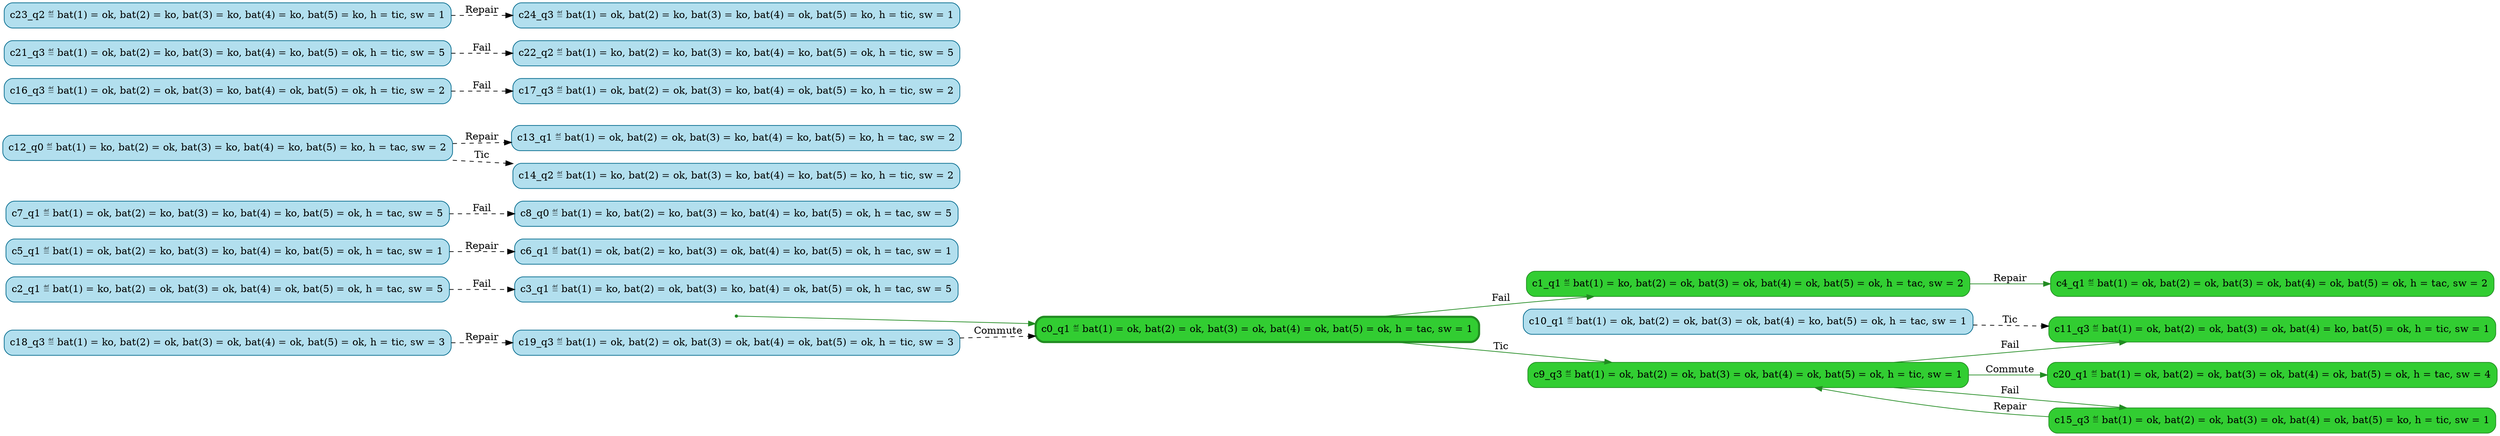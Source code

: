 digraph g {

	rankdir="LR"

	__invisible__[shape="point", color="forestgreen"]
	c0_q1[label="c0_q1 ≝ bat(1) = ok, bat(2) = ok, bat(3) = ok, bat(4) = ok, bat(5) = ok, h = tac, sw = 1", shape="box", style="rounded, filled", color="forestgreen", fillcolor="limegreen", penwidth=3] // Initial
	c1_q1[label="c1_q1 ≝ bat(1) = ko, bat(2) = ok, bat(3) = ok, bat(4) = ok, bat(5) = ok, h = tac, sw = 2", shape="box", style="rounded, filled", color="forestgreen", fillcolor="limegreen"]
	c4_q1[label="c4_q1 ≝ bat(1) = ok, bat(2) = ok, bat(3) = ok, bat(4) = ok, bat(5) = ok, h = tac, sw = 2", shape="box", style="rounded, filled", color="forestgreen", fillcolor="limegreen"]
	c9_q3[label="c9_q3 ≝ bat(1) = ok, bat(2) = ok, bat(3) = ok, bat(4) = ok, bat(5) = ok, h = tic, sw = 1", shape="box", style="rounded, filled", color="forestgreen", fillcolor="limegreen"]
	c15_q3[label="c15_q3 ≝ bat(1) = ok, bat(2) = ok, bat(3) = ok, bat(4) = ok, bat(5) = ko, h = tic, sw = 1", shape="box", style="rounded, filled", color="forestgreen", fillcolor="limegreen"]
	c11_q3[label="c11_q3 ≝ bat(1) = ok, bat(2) = ok, bat(3) = ok, bat(4) = ko, bat(5) = ok, h = tic, sw = 1", shape="box", style="rounded, filled", color="forestgreen", fillcolor="limegreen"]
	c20_q1[label="c20_q1 ≝ bat(1) = ok, bat(2) = ok, bat(3) = ok, bat(4) = ok, bat(5) = ok, h = tac, sw = 4", shape="box", style="rounded, filled", color="forestgreen", fillcolor="limegreen"]
	c2_q1[label="c2_q1 ≝ bat(1) = ko, bat(2) = ok, bat(3) = ok, bat(4) = ok, bat(5) = ok, h = tac, sw = 5", shape="box", style="rounded, filled", color="deepskyblue4", fillcolor="lightblue2"]
	c3_q1[label="c3_q1 ≝ bat(1) = ko, bat(2) = ok, bat(3) = ko, bat(4) = ok, bat(5) = ok, h = tac, sw = 5", shape="box", style="rounded, filled", color="deepskyblue4", fillcolor="lightblue2"]
	c5_q1[label="c5_q1 ≝ bat(1) = ok, bat(2) = ko, bat(3) = ko, bat(4) = ko, bat(5) = ok, h = tac, sw = 1", shape="box", style="rounded, filled", color="deepskyblue4", fillcolor="lightblue2"]
	c6_q1[label="c6_q1 ≝ bat(1) = ok, bat(2) = ko, bat(3) = ok, bat(4) = ko, bat(5) = ok, h = tac, sw = 1", shape="box", style="rounded, filled", color="deepskyblue4", fillcolor="lightblue2"]
	c7_q1[label="c7_q1 ≝ bat(1) = ok, bat(2) = ko, bat(3) = ko, bat(4) = ko, bat(5) = ok, h = tac, sw = 5", shape="box", style="rounded, filled", color="deepskyblue4", fillcolor="lightblue2"]
	c8_q0[label="c8_q0 ≝ bat(1) = ko, bat(2) = ko, bat(3) = ko, bat(4) = ko, bat(5) = ok, h = tac, sw = 5", shape="box", style="rounded, filled", color="deepskyblue4", fillcolor="lightblue2"]
	c10_q1[label="c10_q1 ≝ bat(1) = ok, bat(2) = ok, bat(3) = ok, bat(4) = ko, bat(5) = ok, h = tac, sw = 1", shape="box", style="rounded, filled", color="deepskyblue4", fillcolor="lightblue2"]
	c12_q0[label="c12_q0 ≝ bat(1) = ko, bat(2) = ok, bat(3) = ko, bat(4) = ko, bat(5) = ko, h = tac, sw = 2", shape="box", style="rounded, filled", color="deepskyblue4", fillcolor="lightblue2"]
	c13_q1[label="c13_q1 ≝ bat(1) = ok, bat(2) = ok, bat(3) = ko, bat(4) = ko, bat(5) = ko, h = tac, sw = 2", shape="box", style="rounded, filled", color="deepskyblue4", fillcolor="lightblue2"]
	c14_q2[label="c14_q2 ≝ bat(1) = ko, bat(2) = ok, bat(3) = ko, bat(4) = ko, bat(5) = ko, h = tic, sw = 2", shape="box", style="rounded, filled", color="deepskyblue4", fillcolor="lightblue2"]
	c16_q3[label="c16_q3 ≝ bat(1) = ok, bat(2) = ok, bat(3) = ko, bat(4) = ok, bat(5) = ok, h = tic, sw = 2", shape="box", style="rounded, filled", color="deepskyblue4", fillcolor="lightblue2"]
	c17_q3[label="c17_q3 ≝ bat(1) = ok, bat(2) = ok, bat(3) = ko, bat(4) = ok, bat(5) = ko, h = tic, sw = 2", shape="box", style="rounded, filled", color="deepskyblue4", fillcolor="lightblue2"]
	c18_q3[label="c18_q3 ≝ bat(1) = ko, bat(2) = ok, bat(3) = ok, bat(4) = ok, bat(5) = ok, h = tic, sw = 3", shape="box", style="rounded, filled", color="deepskyblue4", fillcolor="lightblue2"]
	c19_q3[label="c19_q3 ≝ bat(1) = ok, bat(2) = ok, bat(3) = ok, bat(4) = ok, bat(5) = ok, h = tic, sw = 3", shape="box", style="rounded, filled", color="deepskyblue4", fillcolor="lightblue2"]
	c21_q3[label="c21_q3 ≝ bat(1) = ok, bat(2) = ko, bat(3) = ko, bat(4) = ko, bat(5) = ok, h = tic, sw = 5", shape="box", style="rounded, filled", color="deepskyblue4", fillcolor="lightblue2"]
	c22_q2[label="c22_q2 ≝ bat(1) = ko, bat(2) = ko, bat(3) = ko, bat(4) = ko, bat(5) = ok, h = tic, sw = 5", shape="box", style="rounded, filled", color="deepskyblue4", fillcolor="lightblue2"]
	c23_q2[label="c23_q2 ≝ bat(1) = ok, bat(2) = ko, bat(3) = ko, bat(4) = ko, bat(5) = ko, h = tic, sw = 1", shape="box", style="rounded, filled", color="deepskyblue4", fillcolor="lightblue2"]
	c24_q3[label="c24_q3 ≝ bat(1) = ok, bat(2) = ko, bat(3) = ko, bat(4) = ok, bat(5) = ko, h = tic, sw = 1", shape="box", style="rounded, filled", color="deepskyblue4", fillcolor="lightblue2"]

	__invisible__ -> c0_q1[color="forestgreen"]
	c0_q1 -> c1_q1[label="Fail", color="forestgreen"]
	c1_q1 -> c4_q1[label="Repair", color="forestgreen"]
	c0_q1 -> c9_q3[label="Tic", color="forestgreen"]
	c9_q3 -> c15_q3[label="Fail", color="forestgreen"]
	c15_q3 -> c9_q3[label="Repair", color="forestgreen"]
	c9_q3 -> c11_q3[label="Fail", color="forestgreen"]
	c9_q3 -> c20_q1[label="Commute", color="forestgreen"]
	c2_q1 -> c3_q1[label="Fail", color="black", style="dashed"]
	c5_q1 -> c6_q1[label="Repair", color="black", style="dashed"]
	c7_q1 -> c8_q0[label="Fail", color="black", style="dashed"]
	c10_q1 -> c11_q3[label="Tic", color="black", style="dashed"]
	c12_q0 -> c13_q1[label="Repair", color="black", style="dashed"]
	c12_q0 -> c14_q2[label="Tic", color="black", style="dashed"]
	c16_q3 -> c17_q3[label="Fail", color="black", style="dashed"]
	c18_q3 -> c19_q3[label="Repair", color="black", style="dashed"]
	c19_q3 -> c0_q1[label="Commute", color="black", style="dashed"]
	c21_q3 -> c22_q2[label="Fail", color="black", style="dashed"]
	c23_q2 -> c24_q3[label="Repair", color="black", style="dashed"]

}
